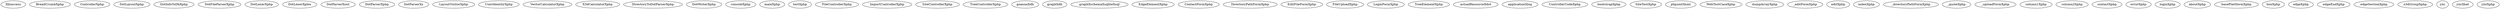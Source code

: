 digraph G {
Xhtaccess;
subgraph components {
BreadCrumbXphp;
ControllerXphp;
DotLayoutXphp;
subgraph dotToX {
DotInfoToDbXphp;
subgraph fileParser {
DotFileParserXphp;
DotLexerXphp;
DotLexerXplex;
DotParserXout;
DotParserXphp;
DotParserXy;
}
}
LayoutVisitorXphp;
UserIdentityXphp;
VectorCalculatorXphp;
subgraph views {
BreadCrumbXphp;
}
X3dCalculatorXphp;
subgraph xToDot {
DirectoryToDotParserXphp;
DotWriterXphp;
}
}
subgraph config {
consoleXphp;
mainXphp;
testXphp;
}
subgraph controllers {
FileControllerXphp;
ImportControllerXphp;
SiteControllerXphp;
TreeControllerXphp;
}
subgraph data {
goannaXdb;
graphXdb;
graphXschemaXsqliteXsql;
}
subgraph models {
EdgeElementXphp;
subgraph forms {
ContactFormXphp;
DirectoryPathFormXphp;
EditFileFormXphp;
FileUploadXphp;
LoginFormXphp;
}
TreeElementXphp;
}
subgraph runtime {
actualResourceXdot;
applicationXlog;
subgraph giiX1X1X10 {
ControllerCodeXphp;
}
}
subgraph tests {
bootstrapXphp;
subgraph functional {
SiteTestXphp;
}
phpunitXxml;
WebTestCaseXphp;
}
subgraph views {
BreadCrumbXphp;
dumpArrayXphp;
subgraph file {
_editFormXphp;
editXphp;
indexXphp;
}
subgraph import {
_directoryPathFormXphp;
_quoteXphp;
_uploadFormXphp;
indexXphp;
}
subgraph layouts {
column1Xphp;
column2Xphp;
mainXphp;
}
subgraph site {
contactXphp;
errorXphp;
indexXphp;
loginXphp;
subgraph pages {
aboutXphp;
}
}
subgraph tree {
indexXphp;
subgraph shapes {
basePlattformXphp;
boxXphp;
edgeXphp;
edgeEndXphp;
edgeSectionXphp;
}
x3dGroupXphp;
}
}
yiic;
yiicXbat;
yiicXphp;
}

